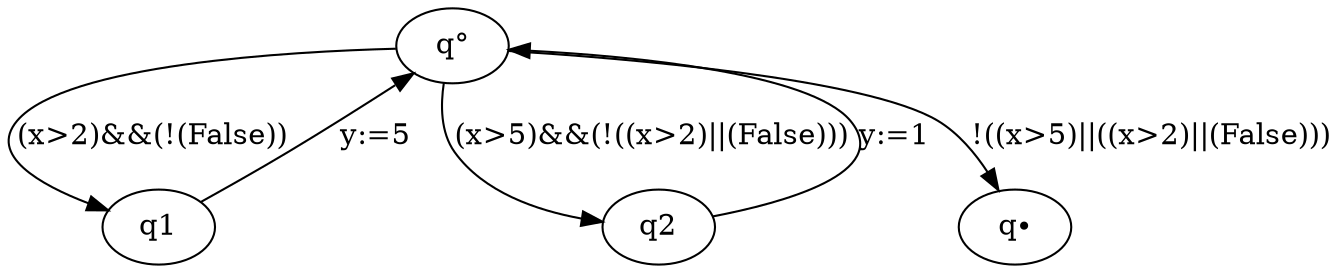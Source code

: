strict digraph {
q° -> q1[label="(x>2)&&(!(False))"];
q1 -> q°[label="y:=5"];
q° -> q2[label="(x>5)&&(!((x>2)||(False)))"];
q2 -> q°[label="y:=1"];
q° -> q∙[label="!((x>5)||((x>2)||(False)))"];
}
